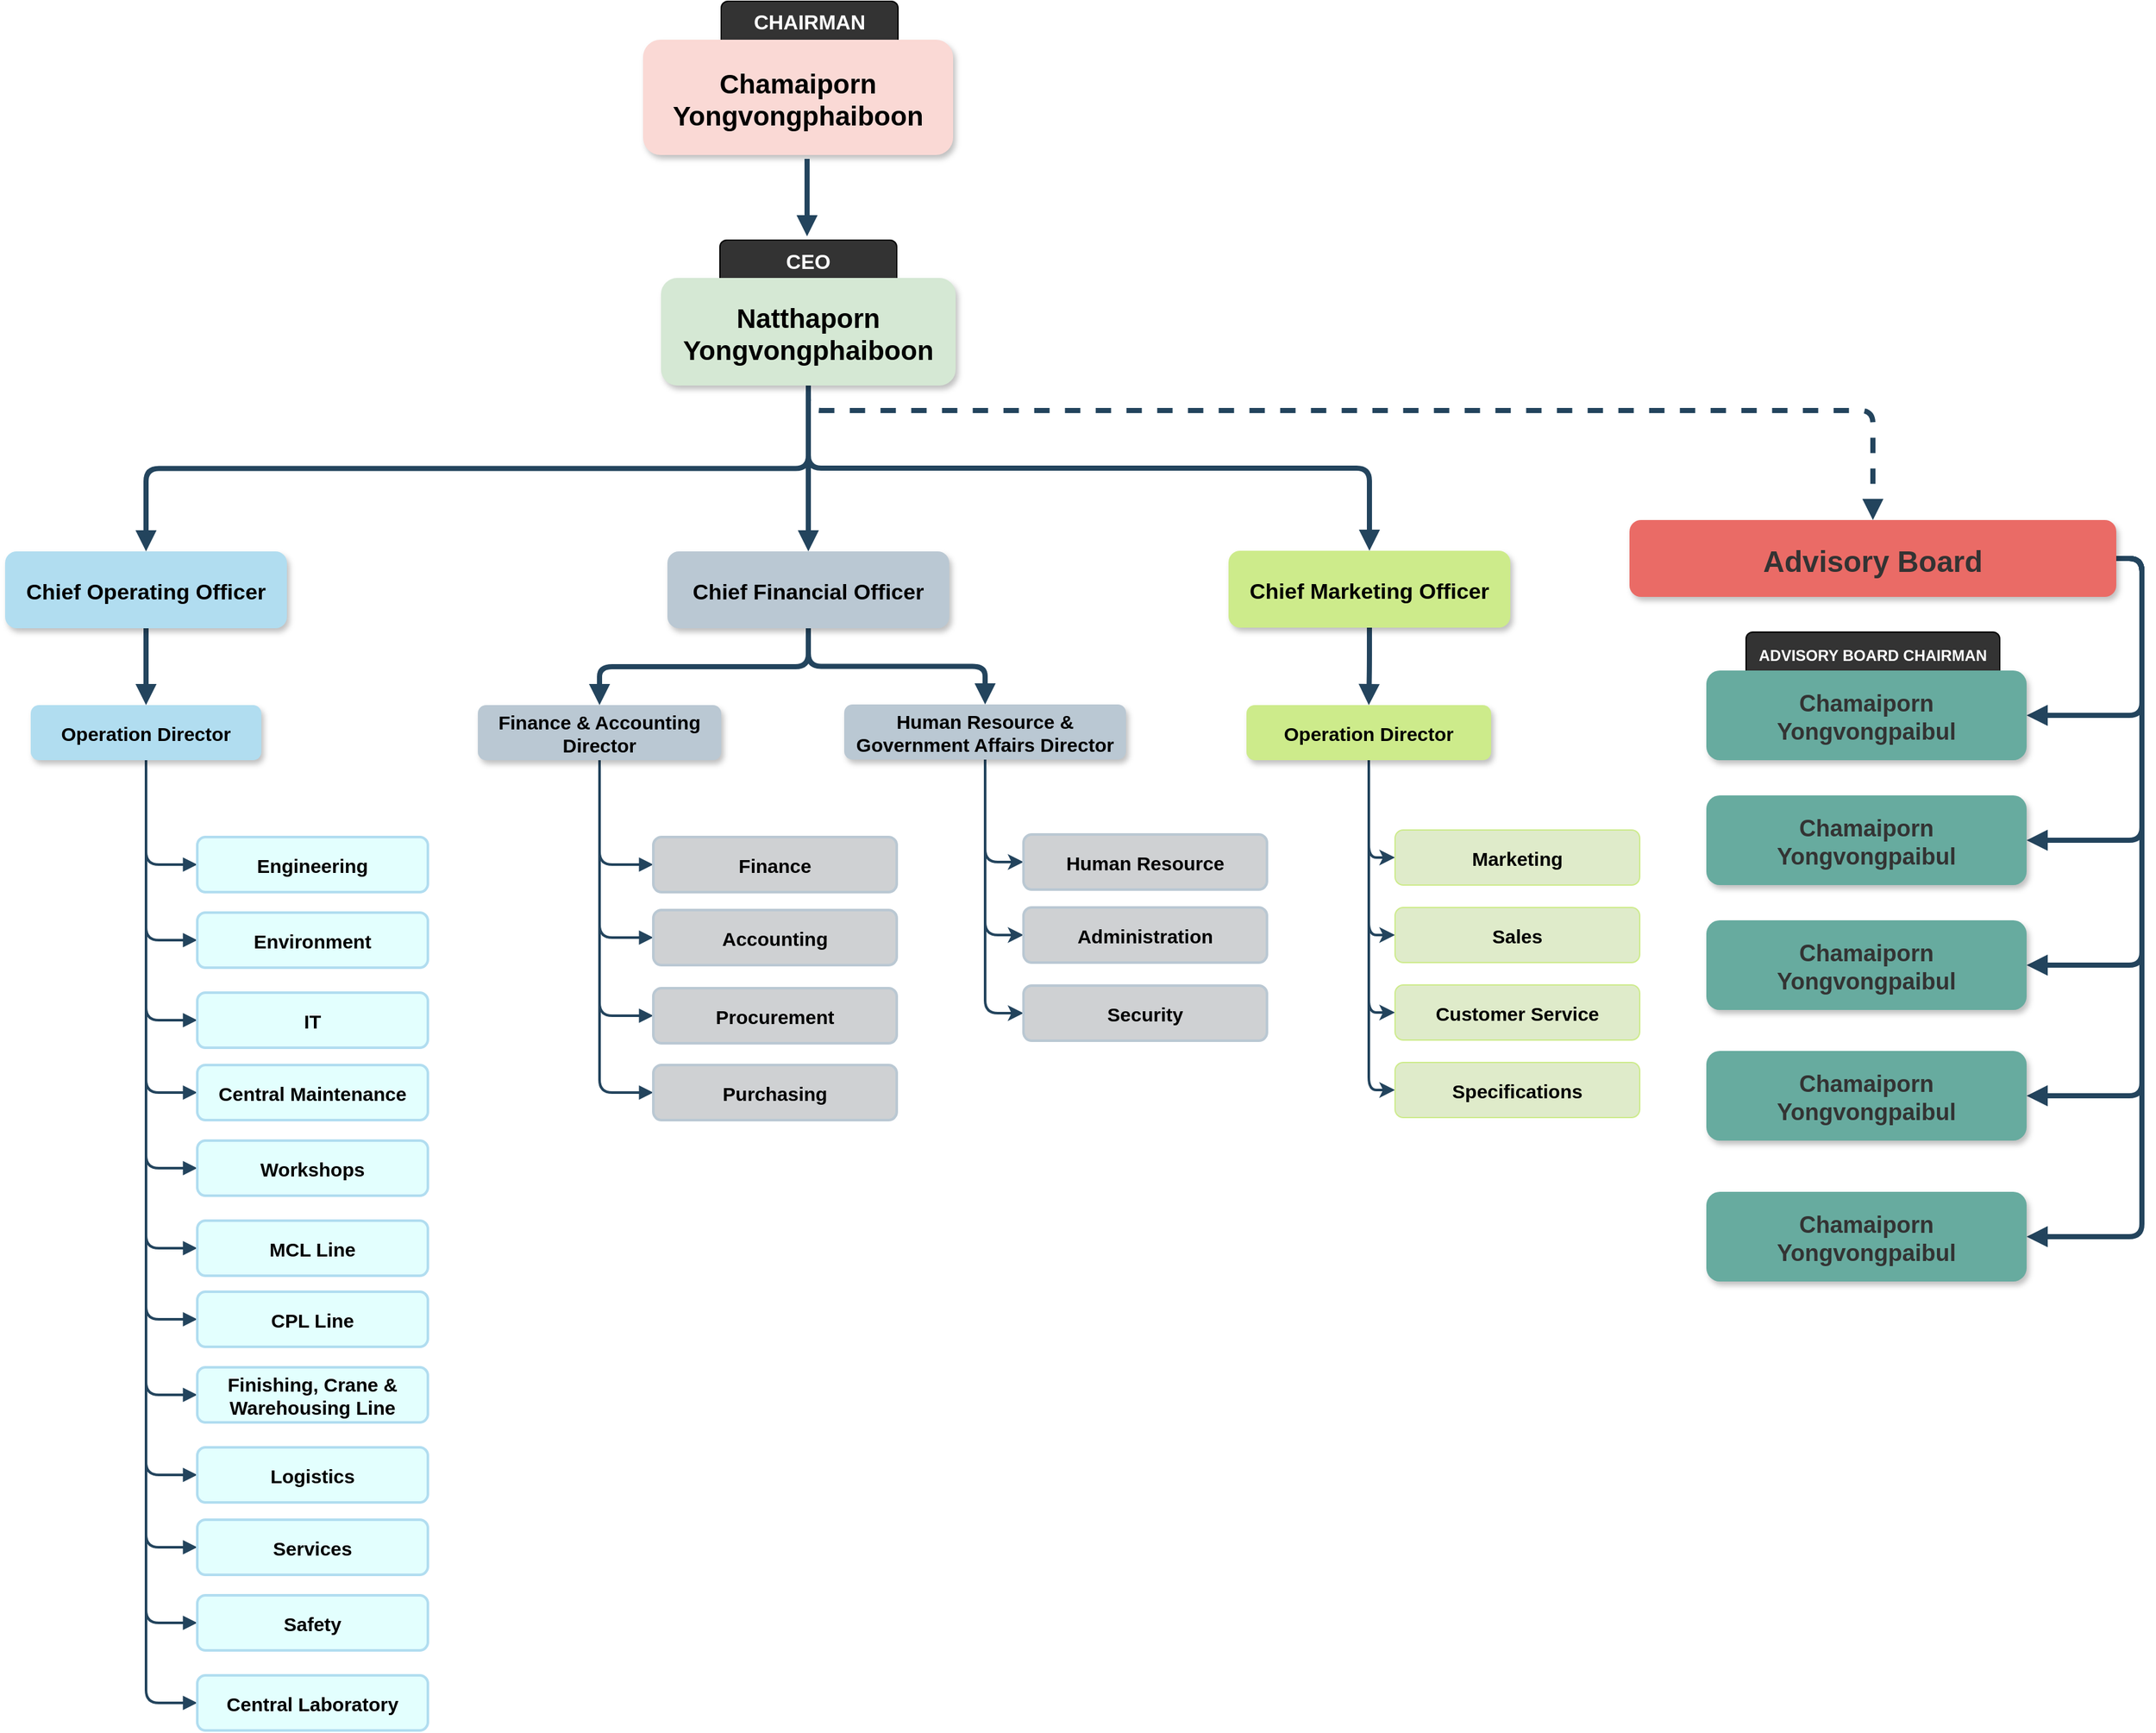 <mxfile version="10.9.8" type="github"><diagram name="Page-1" id="97916047-d0de-89f5-080d-49f4d83e522f"><mxGraphModel dx="2066" dy="1140" grid="1" gridSize="10" guides="1" tooltips="1" connect="1" arrows="1" fold="1" page="1" pageScale="1.5" pageWidth="1169" pageHeight="827" background="#ffffff" math="0" shadow="0"><root><mxCell id="0"/><mxCell id="1" parent="0"/><mxCell id="DeESuASevOfpYethE6Bz-62" value="&lt;font color=&quot;#FFFFFF&quot;&gt;CEO&lt;/font&gt;" style="rounded=1;whiteSpace=wrap;html=1;fillColor=#333333;fontSize=16;verticalAlign=top;fontStyle=1" parent="1" vertex="1"><mxGeometry x="703" y="206.5" width="138" height="35" as="geometry"/></mxCell><mxCell id="DeESuASevOfpYethE6Bz-60" value="&lt;font color=&quot;#FFFFFF&quot;&gt;CHAIRMAN&lt;/font&gt;" style="rounded=1;whiteSpace=wrap;html=1;fillColor=#333333;fontSize=16;verticalAlign=top;fontStyle=1" parent="1" vertex="1"><mxGeometry x="704" y="20" width="138" height="35" as="geometry"/></mxCell><mxCell id="DeESuASevOfpYethE6Bz-104" value="" style="edgeStyle=orthogonalEdgeStyle;rounded=1;orthogonalLoop=1;jettySize=auto;html=1;strokeColor=#23445D;strokeWidth=4;fontFamily=Helvetica;fontSize=15;fontColor=#333333;entryX=0.5;entryY=0;entryDx=0;entryDy=0;endArrow=block;endFill=1;" parent="1" source="3" target="DeESuASevOfpYethE6Bz-107" edge="1"><mxGeometry relative="1" as="geometry"><mxPoint x="772" y="548.5" as="targetPoint"/></mxGeometry></mxCell><mxCell id="DeESuASevOfpYethE6Bz-146" style="edgeStyle=orthogonalEdgeStyle;rounded=1;orthogonalLoop=1;jettySize=auto;html=1;exitX=0.5;exitY=1;exitDx=0;exitDy=0;entryX=0.5;entryY=0;entryDx=0;entryDy=0;endArrow=block;endFill=1;strokeColor=#23445D;strokeWidth=4;fontFamily=Helvetica;fontSize=15;fontColor=#333333;" parent="1" source="3" target="DeESuASevOfpYethE6Bz-145" edge="1"><mxGeometry relative="1" as="geometry"/></mxCell><mxCell id="3" value="Chief Financial Officer" style="rounded=1;fillColor=#bac8d3;strokeColor=none;shadow=1;fontStyle=1;fontSize=17;" parent="1" vertex="1"><mxGeometry x="662" y="449.5" width="220" height="60" as="geometry"/></mxCell><mxCell id="DeESuASevOfpYethE6Bz-85" style="edgeStyle=orthogonalEdgeStyle;rounded=1;orthogonalLoop=1;jettySize=auto;html=1;exitX=1;exitY=0.5;exitDx=0;exitDy=0;entryX=1;entryY=0.5;entryDx=0;entryDy=0;strokeColor=#23445D;strokeWidth=4;fontFamily=Helvetica;fontSize=18;fontColor=#333333;endArrow=block;endFill=1;" parent="1" source="7" target="DeESuASevOfpYethE6Bz-68" edge="1"><mxGeometry relative="1" as="geometry"><Array as="points"><mxPoint x="1813" y="455"/><mxPoint x="1813" y="578"/></Array></mxGeometry></mxCell><mxCell id="DeESuASevOfpYethE6Bz-93" style="edgeStyle=orthogonalEdgeStyle;rounded=1;orthogonalLoop=1;jettySize=auto;html=1;exitX=1;exitY=0.5;exitDx=0;exitDy=0;entryX=1;entryY=0.5;entryDx=0;entryDy=0;strokeColor=#23445D;strokeWidth=4;fontFamily=Helvetica;fontSize=23;fontColor=#333333;endArrow=block;endFill=1;" parent="1" source="7" target="DeESuASevOfpYethE6Bz-89" edge="1"><mxGeometry relative="1" as="geometry"><Array as="points"><mxPoint x="1813" y="455"/><mxPoint x="1813" y="675"/></Array></mxGeometry></mxCell><mxCell id="DeESuASevOfpYethE6Bz-94" style="edgeStyle=orthogonalEdgeStyle;rounded=1;orthogonalLoop=1;jettySize=auto;html=1;exitX=1;exitY=0.5;exitDx=0;exitDy=0;entryX=1;entryY=0.5;entryDx=0;entryDy=0;strokeColor=#23445D;strokeWidth=4;fontFamily=Helvetica;fontSize=23;fontColor=#333333;endArrow=block;endFill=1;" parent="1" source="7" target="DeESuASevOfpYethE6Bz-90" edge="1"><mxGeometry relative="1" as="geometry"/></mxCell><mxCell id="DeESuASevOfpYethE6Bz-95" style="edgeStyle=orthogonalEdgeStyle;rounded=1;orthogonalLoop=1;jettySize=auto;html=1;exitX=1;exitY=0.5;exitDx=0;exitDy=0;entryX=1;entryY=0.5;entryDx=0;entryDy=0;strokeColor=#23445D;strokeWidth=4;fontFamily=Helvetica;fontSize=23;fontColor=#333333;endArrow=block;endFill=1;" parent="1" source="7" target="DeESuASevOfpYethE6Bz-91" edge="1"><mxGeometry relative="1" as="geometry"/></mxCell><mxCell id="DeESuASevOfpYethE6Bz-96" style="edgeStyle=orthogonalEdgeStyle;rounded=1;orthogonalLoop=1;jettySize=auto;html=1;exitX=1;exitY=0.5;exitDx=0;exitDy=0;entryX=1;entryY=0.5;entryDx=0;entryDy=0;strokeColor=#23445D;strokeWidth=4;fontFamily=Helvetica;fontSize=23;fontColor=#333333;endArrow=block;endFill=1;" parent="1" source="7" target="DeESuASevOfpYethE6Bz-92" edge="1"><mxGeometry relative="1" as="geometry"/></mxCell><mxCell id="7" value="Advisory Board" style="rounded=1;fillColor=#EA6B66;strokeColor=none;shadow=1;gradientColor=none;fontStyle=1;fontColor=#333333;fontSize=23;" parent="1" vertex="1"><mxGeometry x="1413" y="425" width="380" height="60" as="geometry"/></mxCell><mxCell id="29" value="" style="edgeStyle=elbowEdgeStyle;elbow=vertical;strokeWidth=4;endArrow=block;endFill=1;fontStyle=1;strokeColor=#23445D;" parent="1" source="2" target="3" edge="1"><mxGeometry x="22" y="209.5" width="100" height="100" as="geometry"><mxPoint x="22" y="309.5" as="sourcePoint"/><mxPoint x="122" y="209.5" as="targetPoint"/></mxGeometry></mxCell><mxCell id="33" value="" style="edgeStyle=elbowEdgeStyle;elbow=vertical;strokeWidth=4;endArrow=block;endFill=1;fontStyle=1;dashed=1;strokeColor=#23445D;" parent="1" source="2" target="7" edge="1"><mxGeometry x="22" y="209.5" width="100" height="100" as="geometry"><mxPoint x="22" y="309.5" as="sourcePoint"/><mxPoint x="122" y="209.5" as="targetPoint"/><Array as="points"><mxPoint x="1062" y="339.5"/></Array></mxGeometry></mxCell><mxCell id="DeESuASevOfpYethE6Bz-55" value="&#xA;Chamaiporn &#xA;Yongvongphaiboon&#xA;" style="rounded=1;fillColor=#fad9d5;strokeColor=none;shadow=1;fontStyle=1;fontSize=21;verticalAlign=middle;fontFamily=Helvetica;" parent="1" vertex="1"><mxGeometry x="643" y="50" width="242" height="90" as="geometry"/></mxCell><mxCell id="DeESuASevOfpYethE6Bz-59" value="" style="edgeStyle=elbowEdgeStyle;elbow=vertical;strokeWidth=4;endArrow=block;endFill=1;fontStyle=1;strokeColor=#23445D;exitX=0.529;exitY=1.033;exitDx=0;exitDy=0;exitPerimeter=0;" parent="1" source="DeESuASevOfpYethE6Bz-55" edge="1"><mxGeometry x="21" y="23.5" width="100" height="100" as="geometry"><mxPoint x="771" y="123.5" as="sourcePoint"/><mxPoint x="771" y="203.5" as="targetPoint"/></mxGeometry></mxCell><mxCell id="DeESuASevOfpYethE6Bz-99" style="edgeStyle=orthogonalEdgeStyle;rounded=1;orthogonalLoop=1;jettySize=auto;html=1;exitX=0.5;exitY=1;exitDx=0;exitDy=0;entryX=0.5;entryY=0;entryDx=0;entryDy=0;strokeColor=#23445D;strokeWidth=4;fontFamily=Helvetica;fontSize=21;fontColor=#333333;endArrow=block;endFill=1;" parent="1" source="2" target="DeESuASevOfpYethE6Bz-97" edge="1"><mxGeometry relative="1" as="geometry"/></mxCell><mxCell id="DeESuASevOfpYethE6Bz-100" style="edgeStyle=orthogonalEdgeStyle;rounded=1;orthogonalLoop=1;jettySize=auto;html=1;exitX=0.5;exitY=1;exitDx=0;exitDy=0;strokeColor=#23445D;strokeWidth=4;fontFamily=Helvetica;fontSize=21;fontColor=#333333;endArrow=block;endFill=1;" parent="1" source="2" target="DeESuASevOfpYethE6Bz-98" edge="1"><mxGeometry relative="1" as="geometry"/></mxCell><mxCell id="2" value="Natthaporn &#xA;Yongvongphaiboon" style="rounded=1;fillColor=#d5e8d4;strokeColor=none;shadow=1;fontStyle=1;fontSize=21;" parent="1" vertex="1"><mxGeometry x="657" y="236" width="230" height="84" as="geometry"/></mxCell><mxCell id="DeESuASevOfpYethE6Bz-67" value="&lt;font style=&quot;font-size: 12px&quot; color=&quot;#FFFFFF&quot;&gt;ADVISORY BOARD CHAIRMAN&lt;/font&gt;" style="rounded=1;whiteSpace=wrap;html=1;fillColor=#333333;fontSize=16;verticalAlign=top;fontStyle=1" parent="1" vertex="1"><mxGeometry x="1504" y="512.5" width="198" height="35" as="geometry"/></mxCell><mxCell id="DeESuASevOfpYethE6Bz-68" value="&#xA;Chamaiporn &#xA;Yongvongpaibul&#xA;" style="rounded=1;fillColor=#67AB9F;strokeColor=none;shadow=1;fontStyle=1;fontColor=#333333;fontSize=18;verticalAlign=middle;fontFamily=Helvetica;labelBackgroundColor=none;" parent="1" vertex="1"><mxGeometry x="1473" y="542.5" width="250" height="70" as="geometry"/></mxCell><mxCell id="DeESuASevOfpYethE6Bz-89" value="&#xA;Chamaiporn &#xA;Yongvongpaibul&#xA;" style="rounded=1;fillColor=#67AB9F;strokeColor=none;shadow=1;fontStyle=1;fontColor=#333333;fontSize=18;verticalAlign=middle;fontFamily=Helvetica;labelBackgroundColor=none;" parent="1" vertex="1"><mxGeometry x="1473" y="640" width="250" height="70" as="geometry"/></mxCell><mxCell id="DeESuASevOfpYethE6Bz-90" value="&#xA;Chamaiporn &#xA;Yongvongpaibul&#xA;" style="rounded=1;fillColor=#67AB9F;strokeColor=none;shadow=1;fontStyle=1;fontColor=#333333;fontSize=18;verticalAlign=middle;fontFamily=Helvetica;labelBackgroundColor=none;" parent="1" vertex="1"><mxGeometry x="1473" y="737.5" width="250" height="70" as="geometry"/></mxCell><mxCell id="DeESuASevOfpYethE6Bz-91" value="&#xA;Chamaiporn &#xA;Yongvongpaibul&#xA;" style="rounded=1;fillColor=#67AB9F;strokeColor=none;shadow=1;fontStyle=1;fontColor=#333333;fontSize=18;verticalAlign=middle;fontFamily=Helvetica;labelBackgroundColor=none;" parent="1" vertex="1"><mxGeometry x="1473" y="839.5" width="250" height="70" as="geometry"/></mxCell><mxCell id="DeESuASevOfpYethE6Bz-92" value="&#xA;Chamaiporn &#xA;Yongvongpaibul&#xA;" style="rounded=1;fillColor=#67AB9F;strokeColor=none;shadow=1;fontStyle=1;fontColor=#333333;fontSize=18;verticalAlign=middle;fontFamily=Helvetica;labelBackgroundColor=none;" parent="1" vertex="1"><mxGeometry x="1473" y="949.5" width="250" height="70" as="geometry"/></mxCell><mxCell id="DeESuASevOfpYethE6Bz-102" value="" style="edgeStyle=orthogonalEdgeStyle;rounded=1;orthogonalLoop=1;jettySize=auto;html=1;strokeColor=#23445D;strokeWidth=4;fontFamily=Helvetica;fontSize=17;fontColor=#333333;endArrow=block;endFill=1;" parent="1" source="DeESuASevOfpYethE6Bz-97" target="DeESuASevOfpYethE6Bz-101" edge="1"><mxGeometry relative="1" as="geometry"/></mxCell><mxCell id="DeESuASevOfpYethE6Bz-97" value="Chief Operating Officer" style="rounded=1;fillColor=#b1ddf0;strokeColor=none;shadow=1;fontStyle=1;fontSize=17;" parent="1" vertex="1"><mxGeometry x="145" y="449.5" width="220" height="60" as="geometry"/></mxCell><mxCell id="DeESuASevOfpYethE6Bz-115" style="edgeStyle=orthogonalEdgeStyle;rounded=1;orthogonalLoop=1;jettySize=auto;html=1;exitX=0.5;exitY=1;exitDx=0;exitDy=0;entryX=0;entryY=0.5;entryDx=0;entryDy=0;endArrow=block;endFill=1;strokeColor=#23445D;strokeWidth=2;fontFamily=Helvetica;fontSize=15;fontColor=#333333;" parent="1" source="DeESuASevOfpYethE6Bz-101" target="DeESuASevOfpYethE6Bz-110" edge="1"><mxGeometry relative="1" as="geometry"/></mxCell><mxCell id="DeESuASevOfpYethE6Bz-116" style="edgeStyle=orthogonalEdgeStyle;rounded=1;orthogonalLoop=1;jettySize=auto;html=1;exitX=0.5;exitY=1;exitDx=0;exitDy=0;entryX=0;entryY=0.5;entryDx=0;entryDy=0;endArrow=block;endFill=1;strokeColor=#23445D;strokeWidth=2;fontFamily=Helvetica;fontSize=15;fontColor=#333333;" parent="1" source="DeESuASevOfpYethE6Bz-101" target="DeESuASevOfpYethE6Bz-114" edge="1"><mxGeometry relative="1" as="geometry"/></mxCell><mxCell id="DeESuASevOfpYethE6Bz-121" style="edgeStyle=orthogonalEdgeStyle;rounded=1;orthogonalLoop=1;jettySize=auto;html=1;exitX=0.5;exitY=1;exitDx=0;exitDy=0;entryX=0;entryY=0.5;entryDx=0;entryDy=0;endArrow=block;endFill=1;strokeColor=#23445D;strokeWidth=2;fontFamily=Helvetica;fontSize=15;fontColor=#333333;" parent="1" source="DeESuASevOfpYethE6Bz-101" target="DeESuASevOfpYethE6Bz-117" edge="1"><mxGeometry relative="1" as="geometry"/></mxCell><mxCell id="DeESuASevOfpYethE6Bz-122" style="edgeStyle=orthogonalEdgeStyle;rounded=1;orthogonalLoop=1;jettySize=auto;html=1;exitX=0.5;exitY=1;exitDx=0;exitDy=0;entryX=0;entryY=0.5;entryDx=0;entryDy=0;endArrow=block;endFill=1;strokeColor=#23445D;strokeWidth=2;fontFamily=Helvetica;fontSize=15;fontColor=#333333;" parent="1" source="DeESuASevOfpYethE6Bz-101" target="DeESuASevOfpYethE6Bz-119" edge="1"><mxGeometry relative="1" as="geometry"/></mxCell><mxCell id="DeESuASevOfpYethE6Bz-123" style="edgeStyle=orthogonalEdgeStyle;rounded=1;orthogonalLoop=1;jettySize=auto;html=1;exitX=0.5;exitY=1;exitDx=0;exitDy=0;entryX=0;entryY=0.5;entryDx=0;entryDy=0;endArrow=block;endFill=1;strokeColor=#23445D;strokeWidth=2;fontFamily=Helvetica;fontSize=15;fontColor=#333333;" parent="1" source="DeESuASevOfpYethE6Bz-101" target="DeESuASevOfpYethE6Bz-118" edge="1"><mxGeometry relative="1" as="geometry"/></mxCell><mxCell id="DeESuASevOfpYethE6Bz-124" style="edgeStyle=orthogonalEdgeStyle;rounded=1;orthogonalLoop=1;jettySize=auto;html=1;exitX=0.5;exitY=1;exitDx=0;exitDy=0;entryX=0;entryY=0.5;entryDx=0;entryDy=0;endArrow=block;endFill=1;strokeColor=#23445D;strokeWidth=2;fontFamily=Helvetica;fontSize=15;fontColor=#333333;" parent="1" source="DeESuASevOfpYethE6Bz-101" target="DeESuASevOfpYethE6Bz-120" edge="1"><mxGeometry relative="1" as="geometry"/></mxCell><mxCell id="DeESuASevOfpYethE6Bz-139" style="edgeStyle=orthogonalEdgeStyle;rounded=1;orthogonalLoop=1;jettySize=auto;html=1;exitX=0.5;exitY=1;exitDx=0;exitDy=0;entryX=0;entryY=0.5;entryDx=0;entryDy=0;endArrow=block;endFill=1;strokeColor=#23445D;strokeWidth=2;fontFamily=Helvetica;fontSize=15;fontColor=#333333;" parent="1" source="DeESuASevOfpYethE6Bz-101" target="DeESuASevOfpYethE6Bz-126" edge="1"><mxGeometry relative="1" as="geometry"/></mxCell><mxCell id="DeESuASevOfpYethE6Bz-140" style="edgeStyle=orthogonalEdgeStyle;rounded=1;orthogonalLoop=1;jettySize=auto;html=1;exitX=0.5;exitY=1;exitDx=0;exitDy=0;entryX=0;entryY=0.5;entryDx=0;entryDy=0;endArrow=block;endFill=1;strokeColor=#23445D;strokeWidth=2;fontFamily=Helvetica;fontSize=15;fontColor=#333333;" parent="1" source="DeESuASevOfpYethE6Bz-101" target="DeESuASevOfpYethE6Bz-125" edge="1"><mxGeometry relative="1" as="geometry"/></mxCell><mxCell id="DeESuASevOfpYethE6Bz-141" style="edgeStyle=orthogonalEdgeStyle;rounded=1;orthogonalLoop=1;jettySize=auto;html=1;exitX=0.5;exitY=1;exitDx=0;exitDy=0;entryX=0;entryY=0.5;entryDx=0;entryDy=0;endArrow=block;endFill=1;strokeColor=#23445D;strokeWidth=2;fontFamily=Helvetica;fontSize=15;fontColor=#333333;" parent="1" source="DeESuASevOfpYethE6Bz-101" target="DeESuASevOfpYethE6Bz-127" edge="1"><mxGeometry relative="1" as="geometry"/></mxCell><mxCell id="DeESuASevOfpYethE6Bz-142" style="edgeStyle=orthogonalEdgeStyle;rounded=1;orthogonalLoop=1;jettySize=auto;html=1;exitX=0.5;exitY=1;exitDx=0;exitDy=0;entryX=0;entryY=0.5;entryDx=0;entryDy=0;endArrow=block;endFill=1;strokeColor=#23445D;strokeWidth=2;fontFamily=Helvetica;fontSize=15;fontColor=#333333;" parent="1" source="DeESuASevOfpYethE6Bz-101" target="DeESuASevOfpYethE6Bz-129" edge="1"><mxGeometry relative="1" as="geometry"/></mxCell><mxCell id="DeESuASevOfpYethE6Bz-143" style="edgeStyle=orthogonalEdgeStyle;rounded=1;orthogonalLoop=1;jettySize=auto;html=1;exitX=0.5;exitY=1;exitDx=0;exitDy=0;entryX=0;entryY=0.5;entryDx=0;entryDy=0;endArrow=block;endFill=1;strokeColor=#23445D;strokeWidth=2;fontFamily=Helvetica;fontSize=15;fontColor=#333333;" parent="1" source="DeESuASevOfpYethE6Bz-101" target="DeESuASevOfpYethE6Bz-128" edge="1"><mxGeometry relative="1" as="geometry"/></mxCell><mxCell id="DeESuASevOfpYethE6Bz-144" style="edgeStyle=orthogonalEdgeStyle;rounded=1;orthogonalLoop=1;jettySize=auto;html=1;exitX=0.5;exitY=1;exitDx=0;exitDy=0;entryX=0;entryY=0.5;entryDx=0;entryDy=0;endArrow=block;endFill=1;strokeColor=#23445D;strokeWidth=2;fontFamily=Helvetica;fontSize=15;fontColor=#333333;" parent="1" source="DeESuASevOfpYethE6Bz-101" target="DeESuASevOfpYethE6Bz-130" edge="1"><mxGeometry relative="1" as="geometry"/></mxCell><mxCell id="DeESuASevOfpYethE6Bz-101" value="Operation Director" style="rounded=1;fillColor=#b1ddf0;strokeColor=none;shadow=1;fontStyle=1;fontSize=15;" parent="1" vertex="1"><mxGeometry x="165" y="569.5" width="180" height="43" as="geometry"/></mxCell><mxCell id="DeESuASevOfpYethE6Bz-110" value="Environment" style="rounded=1;fillColor=#E3FFFE;strokeColor=#B1DDF0;shadow=0;fontStyle=1;fontSize=15;strokeWidth=2;" parent="1" vertex="1"><mxGeometry x="295" y="731.5" width="180" height="43" as="geometry"/></mxCell><mxCell id="DeESuASevOfpYethE6Bz-106" value="" style="edgeStyle=orthogonalEdgeStyle;rounded=1;orthogonalLoop=1;jettySize=auto;html=1;strokeColor=#23445D;strokeWidth=4;fontFamily=Helvetica;fontSize=15;fontColor=#333333;endArrow=block;endFill=1;" parent="1" source="DeESuASevOfpYethE6Bz-98" target="DeESuASevOfpYethE6Bz-109" edge="1"><mxGeometry relative="1" as="geometry"><mxPoint x="1210" y="542" as="targetPoint"/></mxGeometry></mxCell><mxCell id="DeESuASevOfpYethE6Bz-98" value="Chief Marketing Officer" style="rounded=1;fillColor=#cdeb8b;strokeColor=none;shadow=1;fontStyle=1;fontSize=17;" parent="1" vertex="1"><mxGeometry x="1100" y="449" width="220" height="60" as="geometry"/></mxCell><mxCell id="VW0K3nMkxU76PBS7Rnt--36" style="edgeStyle=orthogonalEdgeStyle;rounded=1;orthogonalLoop=1;jettySize=auto;html=1;exitX=0.5;exitY=1;exitDx=0;exitDy=0;entryX=0;entryY=0.5;entryDx=0;entryDy=0;strokeWidth=2;strokeColor=#23445D;" edge="1" parent="1" source="DeESuASevOfpYethE6Bz-107" target="VW0K3nMkxU76PBS7Rnt--33"><mxGeometry relative="1" as="geometry"/></mxCell><mxCell id="VW0K3nMkxU76PBS7Rnt--37" style="edgeStyle=orthogonalEdgeStyle;rounded=1;orthogonalLoop=1;jettySize=auto;html=1;exitX=0.5;exitY=1;exitDx=0;exitDy=0;entryX=0;entryY=0.5;entryDx=0;entryDy=0;strokeColor=#23445D;strokeWidth=2;" edge="1" parent="1" source="DeESuASevOfpYethE6Bz-107" target="VW0K3nMkxU76PBS7Rnt--34"><mxGeometry relative="1" as="geometry"/></mxCell><mxCell id="VW0K3nMkxU76PBS7Rnt--39" style="edgeStyle=orthogonalEdgeStyle;rounded=1;orthogonalLoop=1;jettySize=auto;html=1;exitX=0.5;exitY=1;exitDx=0;exitDy=0;entryX=0;entryY=0.5;entryDx=0;entryDy=0;strokeColor=#23445D;strokeWidth=2;" edge="1" parent="1" source="DeESuASevOfpYethE6Bz-107" target="VW0K3nMkxU76PBS7Rnt--35"><mxGeometry relative="1" as="geometry"/></mxCell><mxCell id="DeESuASevOfpYethE6Bz-107" value="Human Resource &amp;&#xA;Government Affairs Director" style="rounded=1;fillColor=#BAC8D3;strokeColor=none;shadow=1;fontStyle=1;fontSize=15;" parent="1" vertex="1"><mxGeometry x="800" y="569" width="220" height="43" as="geometry"/></mxCell><mxCell id="VW0K3nMkxU76PBS7Rnt--42" style="edgeStyle=orthogonalEdgeStyle;rounded=1;orthogonalLoop=1;jettySize=auto;html=1;exitX=0.5;exitY=1;exitDx=0;exitDy=0;entryX=0;entryY=0.5;entryDx=0;entryDy=0;strokeColor=#23445D;strokeWidth=2;" edge="1" parent="1" source="DeESuASevOfpYethE6Bz-109" target="VW0K3nMkxU76PBS7Rnt--40"><mxGeometry relative="1" as="geometry"/></mxCell><mxCell id="VW0K3nMkxU76PBS7Rnt--46" style="edgeStyle=orthogonalEdgeStyle;rounded=1;orthogonalLoop=1;jettySize=auto;html=1;exitX=0.5;exitY=1;exitDx=0;exitDy=0;entryX=0;entryY=0.5;entryDx=0;entryDy=0;strokeColor=#23445D;strokeWidth=2;" edge="1" parent="1" source="DeESuASevOfpYethE6Bz-109" target="VW0K3nMkxU76PBS7Rnt--43"><mxGeometry relative="1" as="geometry"/></mxCell><mxCell id="VW0K3nMkxU76PBS7Rnt--47" style="edgeStyle=orthogonalEdgeStyle;rounded=1;orthogonalLoop=1;jettySize=auto;html=1;exitX=0.5;exitY=1;exitDx=0;exitDy=0;entryX=0;entryY=0.5;entryDx=0;entryDy=0;strokeColor=#23445D;strokeWidth=2;" edge="1" parent="1" source="DeESuASevOfpYethE6Bz-109" target="VW0K3nMkxU76PBS7Rnt--44"><mxGeometry relative="1" as="geometry"/></mxCell><mxCell id="VW0K3nMkxU76PBS7Rnt--48" style="edgeStyle=orthogonalEdgeStyle;rounded=1;orthogonalLoop=1;jettySize=auto;html=1;exitX=0.5;exitY=1;exitDx=0;exitDy=0;entryX=0;entryY=0.5;entryDx=0;entryDy=0;strokeColor=#23445D;strokeWidth=2;" edge="1" parent="1" source="DeESuASevOfpYethE6Bz-109" target="VW0K3nMkxU76PBS7Rnt--45"><mxGeometry relative="1" as="geometry"/></mxCell><mxCell id="DeESuASevOfpYethE6Bz-109" value="Operation Director" style="rounded=1;fillColor=#cdeb8b;strokeColor=none;shadow=1;fontStyle=1;fontSize=15;" parent="1" vertex="1"><mxGeometry x="1114" y="569.5" width="191" height="43" as="geometry"/></mxCell><mxCell id="VW0K3nMkxU76PBS7Rnt--40" value="Marketing" style="rounded=1;fillColor=#DFEBCA;strokeColor=#CDEB8B;shadow=0;fontStyle=1;fontSize=15;" vertex="1" parent="1"><mxGeometry x="1230" y="667" width="191" height="43" as="geometry"/></mxCell><mxCell id="DeESuASevOfpYethE6Bz-114" value="Engineering" style="rounded=1;fillColor=#E3FFFE;strokeColor=#B1DDF0;shadow=0;fontStyle=1;fontSize=15;strokeWidth=2;" parent="1" vertex="1"><mxGeometry x="295" y="672.5" width="180" height="43" as="geometry"/></mxCell><mxCell id="DeESuASevOfpYethE6Bz-117" value="IT" style="rounded=1;fillColor=#E3FFFE;strokeColor=#B1DDF0;shadow=0;fontStyle=1;fontSize=15;strokeWidth=2;" parent="1" vertex="1"><mxGeometry x="295" y="794" width="180" height="43" as="geometry"/></mxCell><mxCell id="DeESuASevOfpYethE6Bz-118" value="Workshops" style="rounded=1;fillColor=#E3FFFE;strokeColor=#B1DDF0;shadow=0;fontStyle=1;fontSize=15;strokeWidth=2;" parent="1" vertex="1"><mxGeometry x="295" y="909.5" width="180" height="43" as="geometry"/></mxCell><mxCell id="DeESuASevOfpYethE6Bz-119" value="Central Maintenance" style="rounded=1;fillColor=#E3FFFE;strokeColor=#B1DDF0;shadow=0;fontStyle=1;fontSize=15;strokeWidth=2;" parent="1" vertex="1"><mxGeometry x="295" y="850.5" width="180" height="43" as="geometry"/></mxCell><mxCell id="DeESuASevOfpYethE6Bz-120" value="MCL Line" style="rounded=1;fillColor=#E3FFFE;strokeColor=#B1DDF0;shadow=0;fontStyle=1;fontSize=15;strokeWidth=2;" parent="1" vertex="1"><mxGeometry x="295" y="972" width="180" height="43" as="geometry"/></mxCell><mxCell id="DeESuASevOfpYethE6Bz-125" value="Finishing, Crane &amp;&#xA;Warehousing Line" style="rounded=1;fillColor=#E3FFFE;strokeColor=#B1DDF0;shadow=0;fontStyle=1;fontSize=15;strokeWidth=2;" parent="1" vertex="1"><mxGeometry x="295" y="1086.5" width="180" height="43" as="geometry"/></mxCell><mxCell id="DeESuASevOfpYethE6Bz-126" value="CPL Line" style="rounded=1;fillColor=#E3FFFE;strokeColor=#B1DDF0;shadow=0;fontStyle=1;fontSize=15;strokeWidth=2;" parent="1" vertex="1"><mxGeometry x="295" y="1027.5" width="180" height="43" as="geometry"/></mxCell><mxCell id="DeESuASevOfpYethE6Bz-127" value="Logistics" style="rounded=1;fillColor=#E3FFFE;strokeColor=#B1DDF0;shadow=0;fontStyle=1;fontSize=15;strokeWidth=2;" parent="1" vertex="1"><mxGeometry x="295" y="1149" width="180" height="43" as="geometry"/></mxCell><mxCell id="DeESuASevOfpYethE6Bz-128" value="Safety" style="rounded=1;fillColor=#E3FFFE;strokeColor=#B1DDF0;shadow=0;fontStyle=1;fontSize=15;strokeWidth=2;" parent="1" vertex="1"><mxGeometry x="295" y="1264.5" width="180" height="43" as="geometry"/></mxCell><mxCell id="DeESuASevOfpYethE6Bz-129" value="Services" style="rounded=1;fillColor=#E3FFFE;strokeColor=#B1DDF0;shadow=0;fontStyle=1;fontSize=15;strokeWidth=2;" parent="1" vertex="1"><mxGeometry x="295" y="1205.5" width="180" height="43" as="geometry"/></mxCell><mxCell id="DeESuASevOfpYethE6Bz-130" value="Central Laboratory" style="rounded=1;fillColor=#E3FFFE;strokeColor=#B1DDF0;shadow=0;fontStyle=1;fontSize=15;strokeWidth=2;" parent="1" vertex="1"><mxGeometry x="295" y="1327" width="180" height="43" as="geometry"/></mxCell><mxCell id="DeESuASevOfpYethE6Bz-148" value="" style="edgeStyle=orthogonalEdgeStyle;rounded=1;orthogonalLoop=1;jettySize=auto;html=1;endArrow=block;endFill=1;strokeColor=#23445D;strokeWidth=2;fontFamily=Helvetica;fontSize=15;fontColor=#333333;entryX=0;entryY=0.5;entryDx=0;entryDy=0;" parent="1" source="DeESuASevOfpYethE6Bz-145" target="DeESuASevOfpYethE6Bz-147" edge="1"><mxGeometry relative="1" as="geometry"/></mxCell><mxCell id="DeESuASevOfpYethE6Bz-152" style="edgeStyle=orthogonalEdgeStyle;rounded=1;orthogonalLoop=1;jettySize=auto;html=1;exitX=0.5;exitY=1;exitDx=0;exitDy=0;entryX=0;entryY=0.5;entryDx=0;entryDy=0;endArrow=block;endFill=1;strokeColor=#23445D;strokeWidth=2;fontFamily=Helvetica;fontSize=15;fontColor=#333333;" parent="1" source="DeESuASevOfpYethE6Bz-145" target="DeESuASevOfpYethE6Bz-149" edge="1"><mxGeometry relative="1" as="geometry"/></mxCell><mxCell id="DeESuASevOfpYethE6Bz-153" style="edgeStyle=orthogonalEdgeStyle;rounded=1;orthogonalLoop=1;jettySize=auto;html=1;exitX=0.5;exitY=1;exitDx=0;exitDy=0;entryX=0;entryY=0.5;entryDx=0;entryDy=0;endArrow=block;endFill=1;strokeColor=#23445D;strokeWidth=2;fontFamily=Helvetica;fontSize=15;fontColor=#333333;" parent="1" source="DeESuASevOfpYethE6Bz-145" target="DeESuASevOfpYethE6Bz-150" edge="1"><mxGeometry relative="1" as="geometry"/></mxCell><mxCell id="DeESuASevOfpYethE6Bz-154" style="edgeStyle=orthogonalEdgeStyle;rounded=1;orthogonalLoop=1;jettySize=auto;html=1;exitX=0.5;exitY=1;exitDx=0;exitDy=0;entryX=0;entryY=0.5;entryDx=0;entryDy=0;endArrow=block;endFill=1;strokeColor=#23445D;strokeWidth=2;fontFamily=Helvetica;fontSize=15;fontColor=#333333;" parent="1" source="DeESuASevOfpYethE6Bz-145" target="DeESuASevOfpYethE6Bz-151" edge="1"><mxGeometry relative="1" as="geometry"/></mxCell><mxCell id="DeESuASevOfpYethE6Bz-145" value="Finance &amp; Accounting&#xA;Director" style="rounded=1;fillColor=#BAC8D3;strokeColor=none;shadow=1;fontStyle=1;fontSize=15;" parent="1" vertex="1"><mxGeometry x="514" y="569.5" width="190" height="43" as="geometry"/></mxCell><mxCell id="DeESuASevOfpYethE6Bz-147" value="Finance" style="rounded=1;fillColor=#CFD1D3;strokeColor=#BAC8D3;shadow=0;fontStyle=1;fontSize=15;strokeWidth=2;" parent="1" vertex="1"><mxGeometry x="651" y="672.5" width="190" height="43" as="geometry"/></mxCell><mxCell id="DeESuASevOfpYethE6Bz-149" value="Accounting" style="rounded=1;fillColor=#CFD1D3;strokeColor=#BAC8D3;shadow=0;fontStyle=1;fontSize=15;strokeWidth=2;" parent="1" vertex="1"><mxGeometry x="651" y="729.5" width="190" height="43" as="geometry"/></mxCell><mxCell id="DeESuASevOfpYethE6Bz-150" value="Procurement" style="rounded=1;fillColor=#CFD1D3;strokeColor=#BAC8D3;shadow=0;fontStyle=1;fontSize=15;strokeWidth=2;" parent="1" vertex="1"><mxGeometry x="651" y="790.5" width="190" height="43" as="geometry"/></mxCell><mxCell id="DeESuASevOfpYethE6Bz-151" value="Purchasing" style="rounded=1;fillColor=#CFD1D3;strokeColor=#BAC8D3;shadow=0;fontStyle=1;fontSize=15;strokeWidth=2;" parent="1" vertex="1"><mxGeometry x="651" y="850.5" width="190" height="43" as="geometry"/></mxCell><mxCell id="VW0K3nMkxU76PBS7Rnt--33" value="Human Resource" style="rounded=1;fillColor=#CFD1D3;strokeColor=#BAC8D3;shadow=0;fontStyle=1;fontSize=15;strokeWidth=2;" vertex="1" parent="1"><mxGeometry x="940" y="670.5" width="190" height="43" as="geometry"/></mxCell><mxCell id="VW0K3nMkxU76PBS7Rnt--34" value="Administration" style="rounded=1;fillColor=#CFD1D3;strokeColor=#BAC8D3;shadow=0;fontStyle=1;fontSize=15;strokeWidth=2;" vertex="1" parent="1"><mxGeometry x="940" y="727.5" width="190" height="43" as="geometry"/></mxCell><mxCell id="VW0K3nMkxU76PBS7Rnt--35" value="Security" style="rounded=1;fillColor=#CFD1D3;strokeColor=#BAC8D3;shadow=0;fontStyle=1;fontSize=15;strokeWidth=2;" vertex="1" parent="1"><mxGeometry x="940" y="788.5" width="190" height="43" as="geometry"/></mxCell><mxCell id="VW0K3nMkxU76PBS7Rnt--43" value="Sales" style="rounded=1;fillColor=#DFEBCA;strokeColor=#CDEB8B;shadow=0;fontStyle=1;fontSize=15;" vertex="1" parent="1"><mxGeometry x="1230" y="727.5" width="191" height="43" as="geometry"/></mxCell><mxCell id="VW0K3nMkxU76PBS7Rnt--44" value="Customer Service" style="rounded=1;fillColor=#DFEBCA;strokeColor=#CDEB8B;shadow=0;fontStyle=1;fontSize=15;" vertex="1" parent="1"><mxGeometry x="1230" y="788" width="191" height="43" as="geometry"/></mxCell><mxCell id="VW0K3nMkxU76PBS7Rnt--45" value="Specifications" style="rounded=1;fillColor=#DFEBCA;strokeColor=#CDEB8B;shadow=0;fontStyle=1;fontSize=15;" vertex="1" parent="1"><mxGeometry x="1230" y="848.5" width="191" height="43" as="geometry"/></mxCell></root></mxGraphModel></diagram></mxfile>